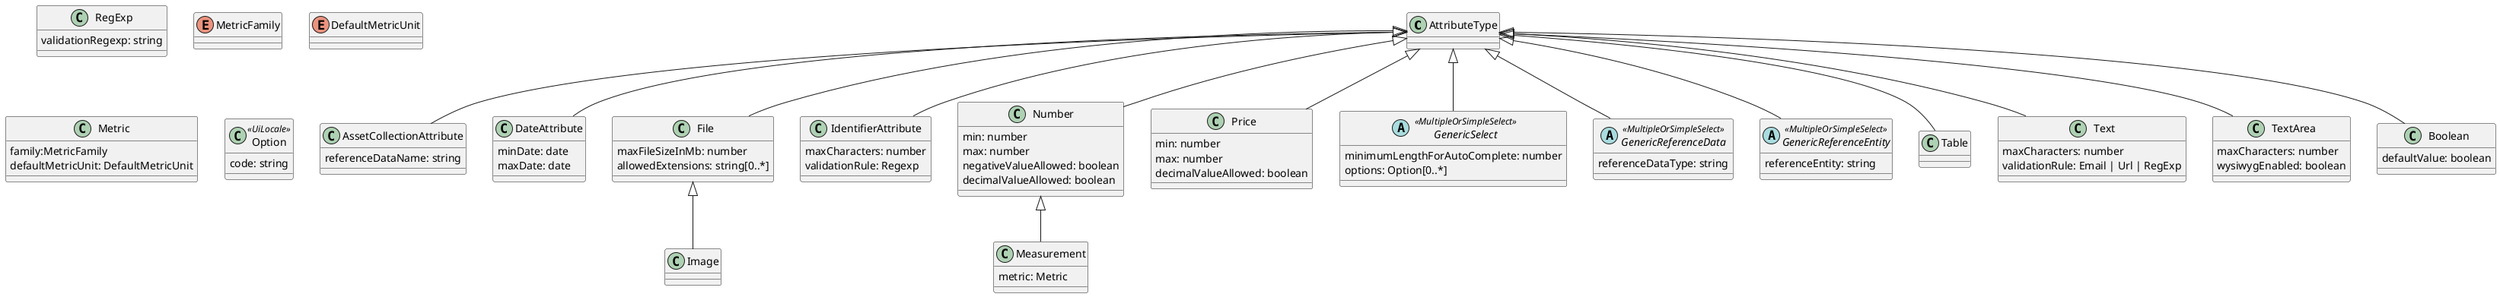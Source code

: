 
@startuml Attribute types
class AttributeType {
    ' assetCollection
    ' date
    ' file
    ' identifier
    ' image
    ' measurement
    ' multiSelect
    ' number
    ' price
    ' referenceDataMultiSelect
    ' referenceDataSimpleSelect
    ' referenceEntityMultipleLink
    ' referenceEntitySimpleLink
    ' simpleSelect
    ' table
    ' text
    ' textArea
    ' boolean
}

class AssetCollectionAttribute {
    'asset collection name
    referenceDataName: string
}

 AttributeType <|-- AssetCollectionAttribute

 class DateAttribute {
     minDate: date
     maxDate: date
 }

 AttributeType  <|-- DateAttribute

 class File {
     maxFileSizeInMb: number
     allowedExtensions: string[0..*]
 }

 AttributeType <|-- File

 class IdentifierAttribute {
     maxCharacters: number
     validationRule: Regexp
 }
 class RegExp {
     validationRegexp: string
 }

 AttributeType  <|-- IdentifierAttribute

class Image {
 }

File <|-- Image

class Number {
    min: number
    max: number
    negativeValueAllowed: boolean
    decimalValueAllowed: boolean  
}
AttributeType <|-- Number

class Measurement {
    metric: Metric   
 }
 Number <|-- Measurement

 enum MetricFamily {}
 enum DefaultMetricUnit {}
 class Metric {
    'can not be changed after creation
    family:MetricFamily
    ' can be change after creation
    defaultMetricUnit: DefaultMetricUnit
 }

class Price {
    min: number
    max: number
    decimalValueAllowed: boolean  
}

AttributeType <|-- Price
class Option <<UiLocale>> {
    code: string
}

abstract class GenericSelect <<MultipleOrSimpleSelect>> {
     minimumLengthForAutoComplete: number
     options: Option[0..*]
 }

 AttributeType <|-- GenericSelect
'  GenericSelect <|-- MultiSelectAttribute
'  GenericSelect <|-- SimpleSelectAttribute


abstract class GenericReferenceData <<MultipleOrSimpleSelect>> {
    referenceDataType: string
}
AttributeType <|-- GenericReferenceData

' GenericReferenceData <|-- ReferenceDataMultiSelect
' GenericReferenceData <|-- ReferenceDataSimpleSelect

abstract class GenericReferenceEntity <<MultipleOrSimpleSelect>> {
    referenceEntity: string
}
AttributeType <|-- GenericReferenceEntity

' GenericReferenceEntity <|-- ReferenceEntityMultiSelect
' GenericReferenceEntity <|-- ReferenceEntitySimpleSelect

class Table {
    'TODO
}
AttributeType <|-- Table

class Text {
    maxCharacters: number
    validationRule: Email | Url | RegExp
}
AttributeType <|-- Text

class TextArea {
    maxCharacters: number
    wysiwygEnabled: boolean
}
AttributeType <|-- TextArea

class Boolean {
    defaultValue: boolean
}
AttributeType <|-- Boolean

@enduml